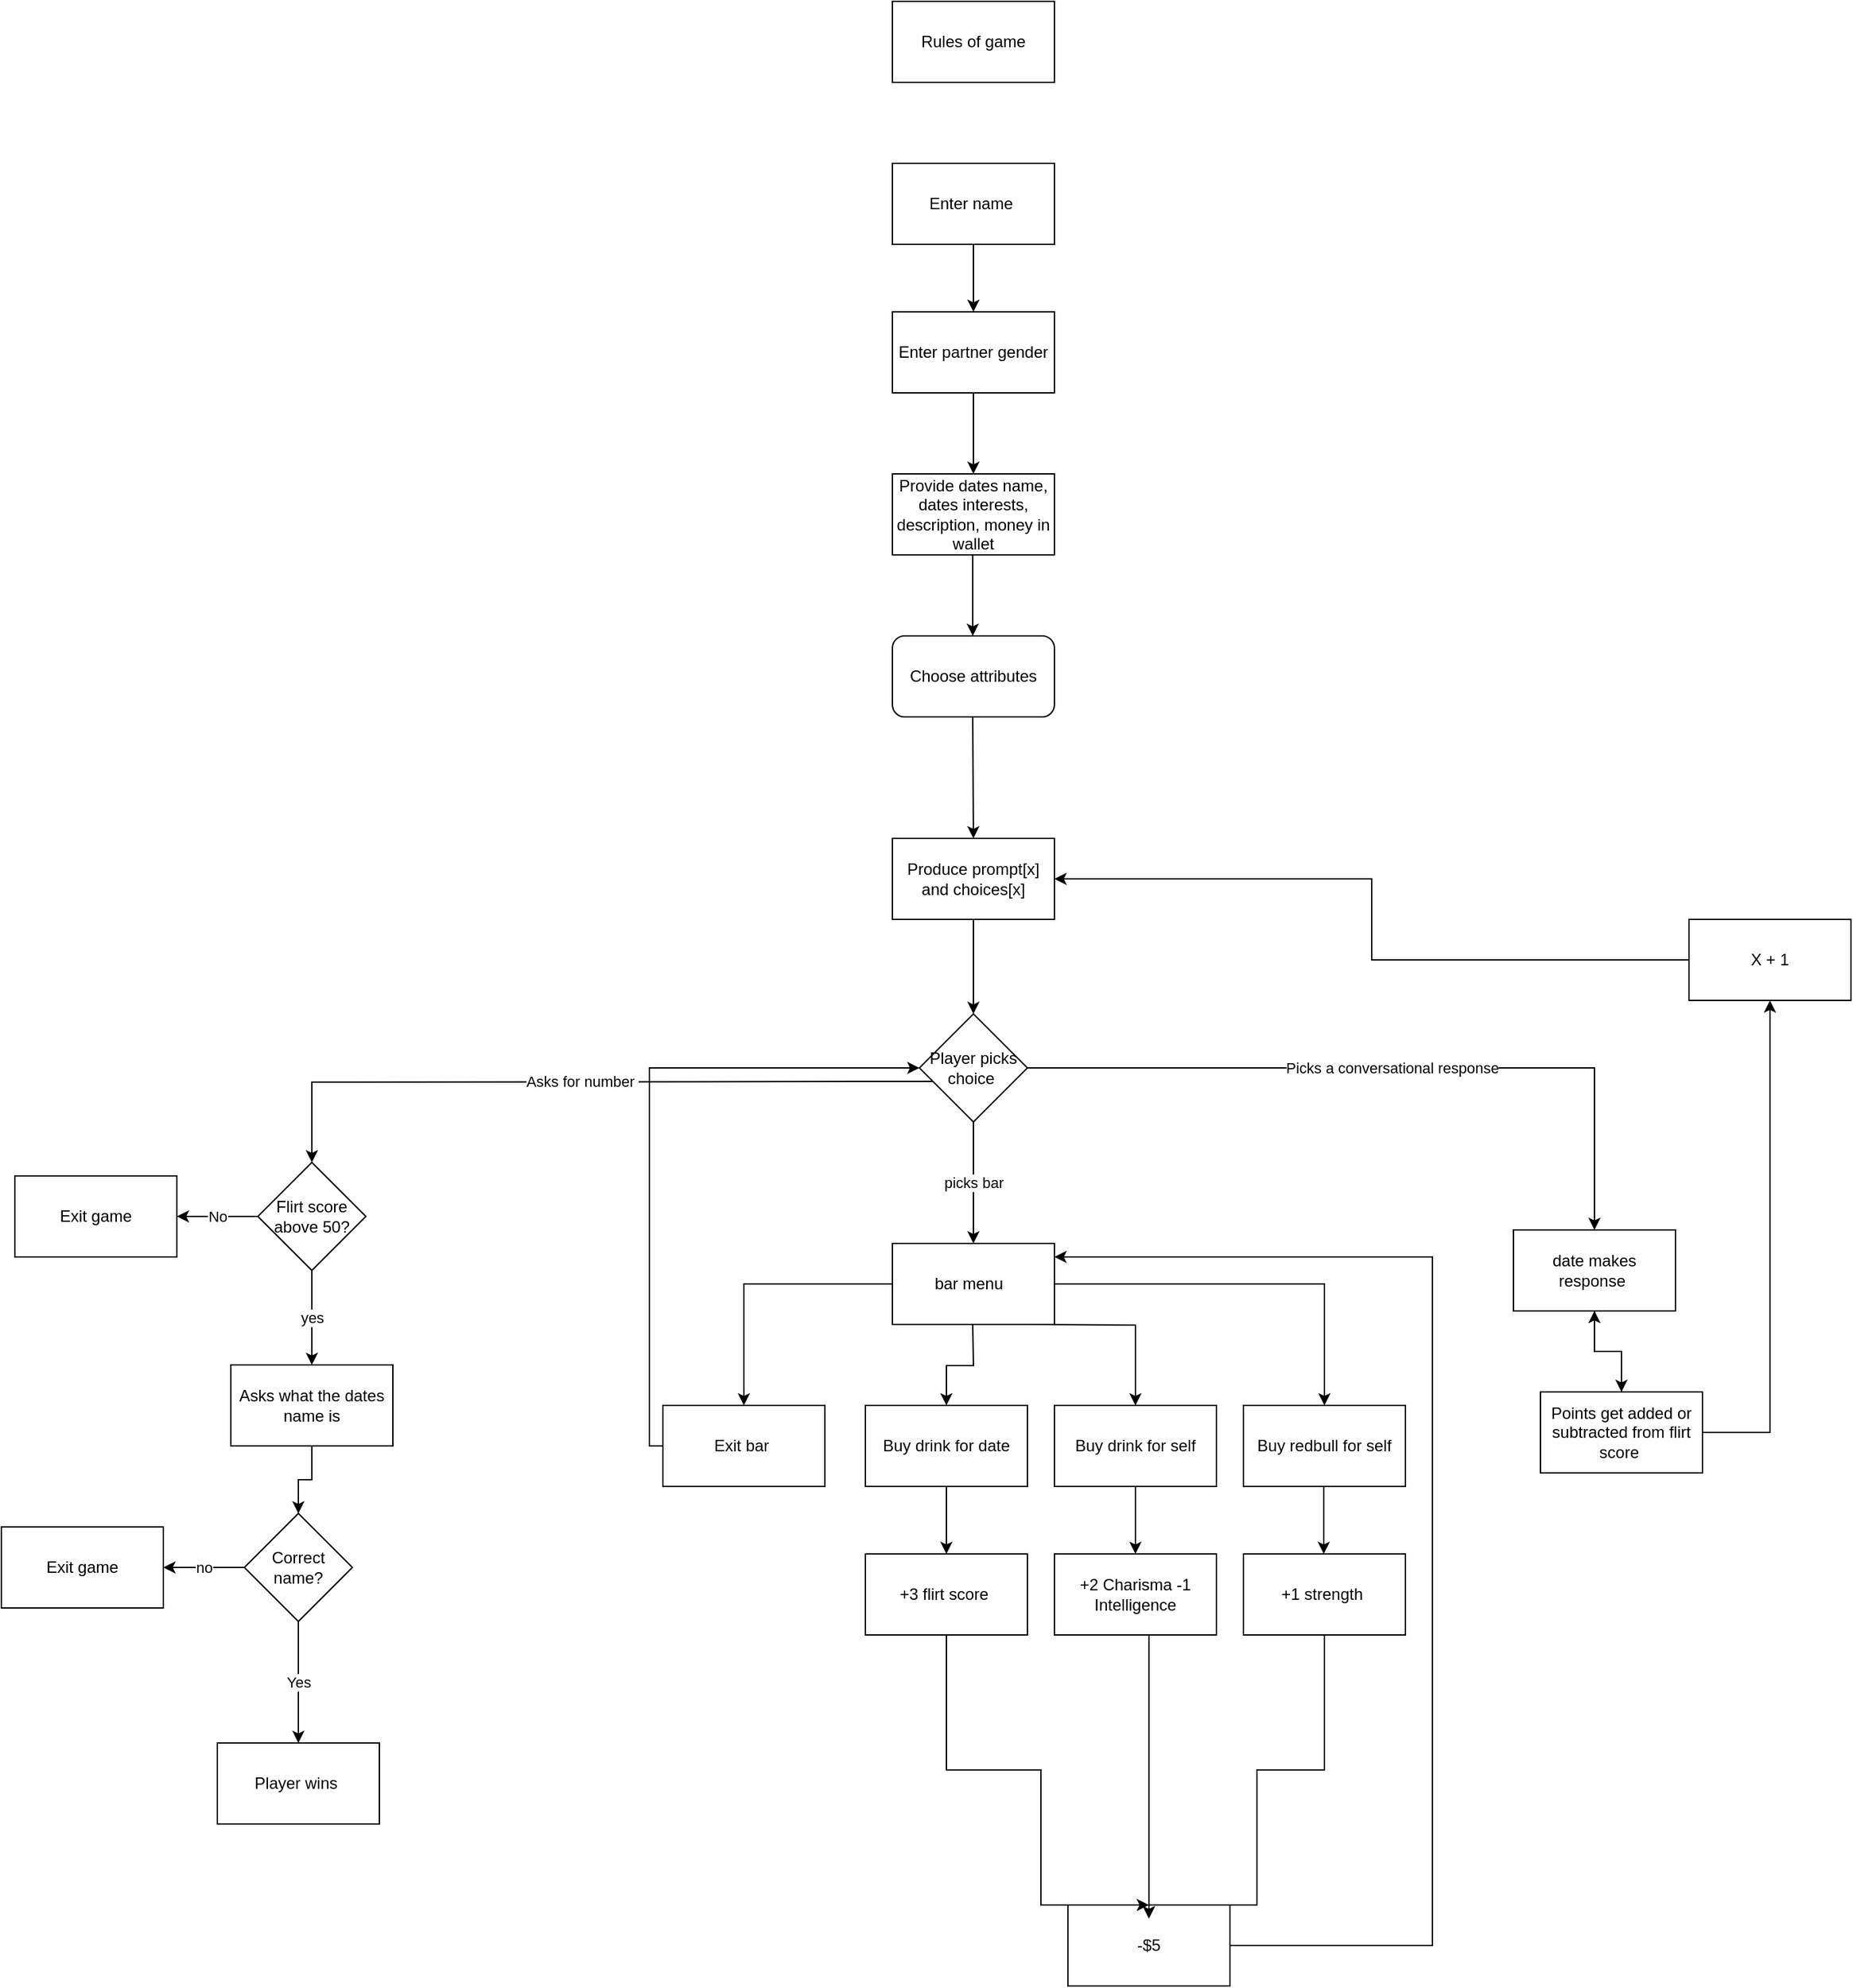 <mxfile version="14.5.3" type="device"><diagram id="c_JcWcsBeo-C3gBjLFXP" name="Page-1"><mxGraphModel dx="1796" dy="646" grid="1" gridSize="10" guides="1" tooltips="1" connect="1" arrows="1" fold="1" page="1" pageScale="1" pageWidth="850" pageHeight="1100" math="0" shadow="0"><root><mxCell id="0"/><mxCell id="1" parent="0"/><mxCell id="6PC66Lae0AYOCNRQXf8O-6" value="" style="edgeStyle=orthogonalEdgeStyle;rounded=0;orthogonalLoop=1;jettySize=auto;html=1;" edge="1" parent="1" source="6PC66Lae0AYOCNRQXf8O-1" target="6PC66Lae0AYOCNRQXf8O-2"><mxGeometry relative="1" as="geometry"/></mxCell><mxCell id="6PC66Lae0AYOCNRQXf8O-1" value="Enter name&amp;nbsp;" style="rounded=0;whiteSpace=wrap;html=1;" vertex="1" parent="1"><mxGeometry x="330" y="190" width="120" height="60" as="geometry"/></mxCell><mxCell id="6PC66Lae0AYOCNRQXf8O-7" value="" style="edgeStyle=orthogonalEdgeStyle;rounded=0;orthogonalLoop=1;jettySize=auto;html=1;" edge="1" parent="1" source="6PC66Lae0AYOCNRQXf8O-2" target="6PC66Lae0AYOCNRQXf8O-3"><mxGeometry relative="1" as="geometry"/></mxCell><mxCell id="6PC66Lae0AYOCNRQXf8O-2" value="Enter partner gender" style="rounded=0;whiteSpace=wrap;html=1;" vertex="1" parent="1"><mxGeometry x="330" y="300" width="120" height="60" as="geometry"/></mxCell><mxCell id="6PC66Lae0AYOCNRQXf8O-3" value="Provide dates name, dates interests, description, money in wallet" style="rounded=0;whiteSpace=wrap;html=1;" vertex="1" parent="1"><mxGeometry x="330" y="420" width="120" height="60" as="geometry"/></mxCell><mxCell id="6PC66Lae0AYOCNRQXf8O-4" value="Rules of game" style="rounded=0;whiteSpace=wrap;html=1;" vertex="1" parent="1"><mxGeometry x="330" y="70" width="120" height="60" as="geometry"/></mxCell><mxCell id="6PC66Lae0AYOCNRQXf8O-18" value="" style="edgeStyle=orthogonalEdgeStyle;rounded=0;orthogonalLoop=1;jettySize=auto;html=1;entryX=0.5;entryY=0;entryDx=0;entryDy=0;" edge="1" parent="1" source="6PC66Lae0AYOCNRQXf8O-15" target="6PC66Lae0AYOCNRQXf8O-19"><mxGeometry relative="1" as="geometry"><mxPoint x="390" y="840" as="targetPoint"/></mxGeometry></mxCell><mxCell id="6PC66Lae0AYOCNRQXf8O-15" value="Produce prompt[x] and choices[x]" style="whiteSpace=wrap;html=1;" vertex="1" parent="1"><mxGeometry x="330" y="690" width="120" height="60" as="geometry"/></mxCell><mxCell id="6PC66Lae0AYOCNRQXf8O-21" value="Picks a conversational response" style="edgeStyle=orthogonalEdgeStyle;rounded=0;orthogonalLoop=1;jettySize=auto;html=1;" edge="1" parent="1" source="6PC66Lae0AYOCNRQXf8O-19" target="6PC66Lae0AYOCNRQXf8O-20"><mxGeometry relative="1" as="geometry"/></mxCell><mxCell id="6PC66Lae0AYOCNRQXf8O-30" value="picks bar" style="edgeStyle=orthogonalEdgeStyle;rounded=0;orthogonalLoop=1;jettySize=auto;html=1;" edge="1" parent="1" source="6PC66Lae0AYOCNRQXf8O-19" target="6PC66Lae0AYOCNRQXf8O-29"><mxGeometry relative="1" as="geometry"/></mxCell><mxCell id="6PC66Lae0AYOCNRQXf8O-19" value="Player picks choice&amp;nbsp;" style="rhombus;whiteSpace=wrap;html=1;" vertex="1" parent="1"><mxGeometry x="350" y="820" width="80" height="80" as="geometry"/></mxCell><mxCell id="6PC66Lae0AYOCNRQXf8O-23" value="" style="edgeStyle=orthogonalEdgeStyle;rounded=0;orthogonalLoop=1;jettySize=auto;html=1;" edge="1" parent="1" source="6PC66Lae0AYOCNRQXf8O-20" target="6PC66Lae0AYOCNRQXf8O-22"><mxGeometry relative="1" as="geometry"/></mxCell><mxCell id="6PC66Lae0AYOCNRQXf8O-26" value="" style="edgeStyle=orthogonalEdgeStyle;rounded=0;orthogonalLoop=1;jettySize=auto;html=1;entryX=0.5;entryY=1;entryDx=0;entryDy=0;exitX=1;exitY=0.5;exitDx=0;exitDy=0;" edge="1" parent="1" source="6PC66Lae0AYOCNRQXf8O-22" target="6PC66Lae0AYOCNRQXf8O-25"><mxGeometry relative="1" as="geometry"><mxPoint x="980" y="830" as="targetPoint"/></mxGeometry></mxCell><mxCell id="6PC66Lae0AYOCNRQXf8O-22" value="Points get added or subtracted from flirt score&amp;nbsp;" style="whiteSpace=wrap;html=1;" vertex="1" parent="1"><mxGeometry x="810" y="1100" width="120" height="60" as="geometry"/></mxCell><mxCell id="6PC66Lae0AYOCNRQXf8O-28" value="" style="edgeStyle=orthogonalEdgeStyle;rounded=0;orthogonalLoop=1;jettySize=auto;html=1;entryX=1;entryY=0.5;entryDx=0;entryDy=0;" edge="1" parent="1" source="6PC66Lae0AYOCNRQXf8O-25" target="6PC66Lae0AYOCNRQXf8O-15"><mxGeometry relative="1" as="geometry"><mxPoint x="630" y="790" as="targetPoint"/></mxGeometry></mxCell><mxCell id="6PC66Lae0AYOCNRQXf8O-25" value="X + 1" style="whiteSpace=wrap;html=1;" vertex="1" parent="1"><mxGeometry x="920" y="750" width="120" height="60" as="geometry"/></mxCell><mxCell id="6PC66Lae0AYOCNRQXf8O-49" value="" style="edgeStyle=orthogonalEdgeStyle;rounded=0;orthogonalLoop=1;jettySize=auto;html=1;" edge="1" parent="1" source="6PC66Lae0AYOCNRQXf8O-29" target="6PC66Lae0AYOCNRQXf8O-48"><mxGeometry relative="1" as="geometry"/></mxCell><mxCell id="6PC66Lae0AYOCNRQXf8O-29" value="bar menu&amp;nbsp;&amp;nbsp;" style="whiteSpace=wrap;html=1;" vertex="1" parent="1"><mxGeometry x="330" y="990" width="120" height="60" as="geometry"/></mxCell><mxCell id="6PC66Lae0AYOCNRQXf8O-74" value="" style="edgeStyle=orthogonalEdgeStyle;rounded=0;orthogonalLoop=1;jettySize=auto;html=1;" edge="1" parent="1" source="6PC66Lae0AYOCNRQXf8O-31" target="6PC66Lae0AYOCNRQXf8O-73"><mxGeometry relative="1" as="geometry"/></mxCell><mxCell id="6PC66Lae0AYOCNRQXf8O-31" value="Buy drink for self" style="whiteSpace=wrap;html=1;" vertex="1" parent="1"><mxGeometry x="450" y="1110" width="120" height="60" as="geometry"/></mxCell><mxCell id="6PC66Lae0AYOCNRQXf8O-37" value="-$5" style="whiteSpace=wrap;html=1;" vertex="1" parent="1"><mxGeometry x="460" y="1480" width="120" height="60" as="geometry"/></mxCell><mxCell id="6PC66Lae0AYOCNRQXf8O-70" value="" style="edgeStyle=orthogonalEdgeStyle;rounded=0;orthogonalLoop=1;jettySize=auto;html=1;" edge="1" parent="1" source="6PC66Lae0AYOCNRQXf8O-41" target="6PC66Lae0AYOCNRQXf8O-69"><mxGeometry relative="1" as="geometry"/></mxCell><mxCell id="6PC66Lae0AYOCNRQXf8O-41" value="Buy drink for date" style="rounded=0;whiteSpace=wrap;html=1;" vertex="1" parent="1"><mxGeometry x="310" y="1110" width="120" height="60" as="geometry"/></mxCell><mxCell id="6PC66Lae0AYOCNRQXf8O-44" value="Buy redbull for self" style="whiteSpace=wrap;html=1;" vertex="1" parent="1"><mxGeometry x="590" y="1110" width="120" height="60" as="geometry"/></mxCell><mxCell id="6PC66Lae0AYOCNRQXf8O-51" value="" style="edgeStyle=orthogonalEdgeStyle;rounded=0;orthogonalLoop=1;jettySize=auto;html=1;entryX=0;entryY=0.5;entryDx=0;entryDy=0;" edge="1" parent="1" source="6PC66Lae0AYOCNRQXf8O-48" target="6PC66Lae0AYOCNRQXf8O-19"><mxGeometry relative="1" as="geometry"><mxPoint x="40" y="910" as="targetPoint"/><Array as="points"><mxPoint x="150" y="860"/></Array></mxGeometry></mxCell><mxCell id="6PC66Lae0AYOCNRQXf8O-48" value="Exit bar&amp;nbsp;" style="whiteSpace=wrap;html=1;" vertex="1" parent="1"><mxGeometry x="160" y="1110" width="120" height="60" as="geometry"/></mxCell><mxCell id="6PC66Lae0AYOCNRQXf8O-53" value="Choose attributes" style="rounded=1;whiteSpace=wrap;html=1;" vertex="1" parent="1"><mxGeometry x="330" y="540" width="120" height="60" as="geometry"/></mxCell><mxCell id="6PC66Lae0AYOCNRQXf8O-54" value="" style="edgeStyle=orthogonalEdgeStyle;rounded=0;orthogonalLoop=1;jettySize=auto;html=1;" edge="1" parent="1"><mxGeometry relative="1" as="geometry"><mxPoint x="389.5" y="480" as="sourcePoint"/><mxPoint x="389.5" y="540" as="targetPoint"/></mxGeometry></mxCell><mxCell id="6PC66Lae0AYOCNRQXf8O-56" value="" style="edgeStyle=orthogonalEdgeStyle;rounded=0;orthogonalLoop=1;jettySize=auto;html=1;entryX=0.5;entryY=0;entryDx=0;entryDy=0;" edge="1" parent="1" target="6PC66Lae0AYOCNRQXf8O-15"><mxGeometry relative="1" as="geometry"><mxPoint x="389.5" y="600" as="sourcePoint"/><mxPoint x="389.5" y="660" as="targetPoint"/></mxGeometry></mxCell><mxCell id="6PC66Lae0AYOCNRQXf8O-57" value="Asks for number&amp;nbsp;" style="edgeStyle=orthogonalEdgeStyle;rounded=0;orthogonalLoop=1;jettySize=auto;html=1;" edge="1" parent="1" target="6PC66Lae0AYOCNRQXf8O-58"><mxGeometry relative="1" as="geometry"><mxPoint x="360" y="870" as="sourcePoint"/><mxPoint x="20" y="960" as="targetPoint"/></mxGeometry></mxCell><mxCell id="6PC66Lae0AYOCNRQXf8O-60" value="No" style="edgeStyle=orthogonalEdgeStyle;rounded=0;orthogonalLoop=1;jettySize=auto;html=1;" edge="1" parent="1" source="6PC66Lae0AYOCNRQXf8O-58" target="6PC66Lae0AYOCNRQXf8O-59"><mxGeometry relative="1" as="geometry"/></mxCell><mxCell id="6PC66Lae0AYOCNRQXf8O-62" value="yes" style="edgeStyle=orthogonalEdgeStyle;rounded=0;orthogonalLoop=1;jettySize=auto;html=1;" edge="1" parent="1" source="6PC66Lae0AYOCNRQXf8O-58" target="6PC66Lae0AYOCNRQXf8O-61"><mxGeometry relative="1" as="geometry"/></mxCell><mxCell id="6PC66Lae0AYOCNRQXf8O-58" value="Flirt score above 50?" style="rhombus;whiteSpace=wrap;html=1;" vertex="1" parent="1"><mxGeometry x="-140" y="930" width="80" height="80" as="geometry"/></mxCell><mxCell id="6PC66Lae0AYOCNRQXf8O-59" value="Exit game" style="whiteSpace=wrap;html=1;" vertex="1" parent="1"><mxGeometry x="-320" y="940" width="120" height="60" as="geometry"/></mxCell><mxCell id="6PC66Lae0AYOCNRQXf8O-66" value="" style="edgeStyle=orthogonalEdgeStyle;rounded=0;orthogonalLoop=1;jettySize=auto;html=1;" edge="1" parent="1" source="6PC66Lae0AYOCNRQXf8O-61" target="6PC66Lae0AYOCNRQXf8O-63"><mxGeometry relative="1" as="geometry"/></mxCell><mxCell id="6PC66Lae0AYOCNRQXf8O-61" value="Asks what the dates name is" style="whiteSpace=wrap;html=1;" vertex="1" parent="1"><mxGeometry x="-160" y="1080" width="120" height="60" as="geometry"/></mxCell><mxCell id="6PC66Lae0AYOCNRQXf8O-65" value="no" style="edgeStyle=orthogonalEdgeStyle;rounded=0;orthogonalLoop=1;jettySize=auto;html=1;" edge="1" parent="1" source="6PC66Lae0AYOCNRQXf8O-63"><mxGeometry relative="1" as="geometry"><mxPoint x="-210" y="1230" as="targetPoint"/></mxGeometry></mxCell><mxCell id="6PC66Lae0AYOCNRQXf8O-68" value="Yes" style="edgeStyle=orthogonalEdgeStyle;rounded=0;orthogonalLoop=1;jettySize=auto;html=1;" edge="1" parent="1" source="6PC66Lae0AYOCNRQXf8O-63" target="6PC66Lae0AYOCNRQXf8O-67"><mxGeometry relative="1" as="geometry"/></mxCell><mxCell id="6PC66Lae0AYOCNRQXf8O-63" value="Correct name?" style="rhombus;whiteSpace=wrap;html=1;" vertex="1" parent="1"><mxGeometry x="-150" y="1190" width="80" height="80" as="geometry"/></mxCell><mxCell id="6PC66Lae0AYOCNRQXf8O-64" value="Exit game" style="whiteSpace=wrap;html=1;" vertex="1" parent="1"><mxGeometry x="-330" y="1200" width="120" height="60" as="geometry"/></mxCell><mxCell id="6PC66Lae0AYOCNRQXf8O-67" value="Player wins&amp;nbsp;" style="whiteSpace=wrap;html=1;" vertex="1" parent="1"><mxGeometry x="-170" y="1360" width="120" height="60" as="geometry"/></mxCell><mxCell id="6PC66Lae0AYOCNRQXf8O-72" value="" style="edgeStyle=orthogonalEdgeStyle;rounded=0;orthogonalLoop=1;jettySize=auto;html=1;" edge="1" parent="1" source="6PC66Lae0AYOCNRQXf8O-69"><mxGeometry relative="1" as="geometry"><mxPoint x="520" y="1480" as="targetPoint"/><Array as="points"><mxPoint x="370" y="1380"/><mxPoint x="440" y="1380"/><mxPoint x="440" y="1480"/><mxPoint x="520" y="1480"/></Array></mxGeometry></mxCell><mxCell id="6PC66Lae0AYOCNRQXf8O-69" value="+3 flirt score&amp;nbsp;" style="rounded=0;whiteSpace=wrap;html=1;" vertex="1" parent="1"><mxGeometry x="310" y="1220" width="120" height="60" as="geometry"/></mxCell><mxCell id="6PC66Lae0AYOCNRQXf8O-73" value="+2 Charisma -1 Intelligence" style="rounded=0;whiteSpace=wrap;html=1;" vertex="1" parent="1"><mxGeometry x="450" y="1220" width="120" height="60" as="geometry"/></mxCell><mxCell id="6PC66Lae0AYOCNRQXf8O-82" value="" style="edgeStyle=orthogonalEdgeStyle;rounded=0;orthogonalLoop=1;jettySize=auto;html=1;" edge="1" parent="1" source="6PC66Lae0AYOCNRQXf8O-77"><mxGeometry relative="1" as="geometry"><mxPoint x="520" y="1490" as="targetPoint"/><Array as="points"><mxPoint x="650" y="1380"/><mxPoint x="600" y="1380"/><mxPoint x="600" y="1480"/><mxPoint x="520" y="1480"/></Array></mxGeometry></mxCell><mxCell id="6PC66Lae0AYOCNRQXf8O-77" value="+1 strength&amp;nbsp;" style="rounded=0;whiteSpace=wrap;html=1;" vertex="1" parent="1"><mxGeometry x="590" y="1220" width="120" height="60" as="geometry"/></mxCell><mxCell id="6PC66Lae0AYOCNRQXf8O-83" value="" style="edgeStyle=orthogonalEdgeStyle;rounded=0;orthogonalLoop=1;jettySize=auto;html=1;" edge="1" parent="1"><mxGeometry relative="1" as="geometry"><mxPoint x="509.5" y="1280" as="sourcePoint"/><mxPoint x="520" y="1490" as="targetPoint"/><Array as="points"><mxPoint x="520" y="1280"/></Array></mxGeometry></mxCell><mxCell id="6PC66Lae0AYOCNRQXf8O-85" value="" style="edgeStyle=orthogonalEdgeStyle;rounded=0;orthogonalLoop=1;jettySize=auto;html=1;" edge="1" parent="1"><mxGeometry relative="1" as="geometry"><mxPoint x="649.5" y="1170" as="sourcePoint"/><mxPoint x="649.5" y="1220" as="targetPoint"/></mxGeometry></mxCell><mxCell id="6PC66Lae0AYOCNRQXf8O-86" value="" style="edgeStyle=orthogonalEdgeStyle;rounded=0;orthogonalLoop=1;jettySize=auto;html=1;entryX=0.5;entryY=0;entryDx=0;entryDy=0;" edge="1" parent="1" target="6PC66Lae0AYOCNRQXf8O-41"><mxGeometry relative="1" as="geometry"><mxPoint x="389.5" y="1050" as="sourcePoint"/><mxPoint x="389.5" y="1100" as="targetPoint"/></mxGeometry></mxCell><mxCell id="6PC66Lae0AYOCNRQXf8O-87" value="" style="edgeStyle=orthogonalEdgeStyle;rounded=0;orthogonalLoop=1;jettySize=auto;html=1;fontStyle=1" edge="1" parent="1" target="6PC66Lae0AYOCNRQXf8O-31"><mxGeometry relative="1" as="geometry"><mxPoint x="430" y="1050" as="sourcePoint"/><mxPoint x="410.5" y="1110" as="targetPoint"/></mxGeometry></mxCell><mxCell id="6PC66Lae0AYOCNRQXf8O-88" value="" style="edgeStyle=orthogonalEdgeStyle;rounded=0;orthogonalLoop=1;jettySize=auto;html=1;entryX=0.5;entryY=0;entryDx=0;entryDy=0;exitX=1;exitY=0.5;exitDx=0;exitDy=0;" edge="1" parent="1" source="6PC66Lae0AYOCNRQXf8O-29" target="6PC66Lae0AYOCNRQXf8O-44"><mxGeometry relative="1" as="geometry"><mxPoint x="560" y="1020" as="sourcePoint"/><mxPoint x="540.5" y="1080" as="targetPoint"/></mxGeometry></mxCell><mxCell id="6PC66Lae0AYOCNRQXf8O-89" value="" style="edgeStyle=orthogonalEdgeStyle;rounded=0;orthogonalLoop=1;jettySize=auto;html=1;exitX=1;exitY=0.5;exitDx=0;exitDy=0;" edge="1" parent="1" source="6PC66Lae0AYOCNRQXf8O-37" target="6PC66Lae0AYOCNRQXf8O-29"><mxGeometry relative="1" as="geometry"><mxPoint x="670" y="1510" as="sourcePoint"/><mxPoint x="450" y="1020" as="targetPoint"/><Array as="points"><mxPoint x="730" y="1510"/><mxPoint x="730" y="1000"/></Array></mxGeometry></mxCell><mxCell id="6PC66Lae0AYOCNRQXf8O-20" value="date makes response&amp;nbsp;" style="whiteSpace=wrap;html=1;" vertex="1" parent="1"><mxGeometry x="790" y="980" width="120" height="60" as="geometry"/></mxCell><mxCell id="6PC66Lae0AYOCNRQXf8O-90" value="" style="edgeStyle=orthogonalEdgeStyle;rounded=0;orthogonalLoop=1;jettySize=auto;html=1;entryX=0.5;entryY=1;entryDx=0;entryDy=0;" edge="1" parent="1" source="6PC66Lae0AYOCNRQXf8O-22" target="6PC66Lae0AYOCNRQXf8O-20"><mxGeometry relative="1" as="geometry"><mxPoint x="870" y="1100" as="sourcePoint"/><mxPoint x="980" y="810" as="targetPoint"/></mxGeometry></mxCell></root></mxGraphModel></diagram></mxfile>